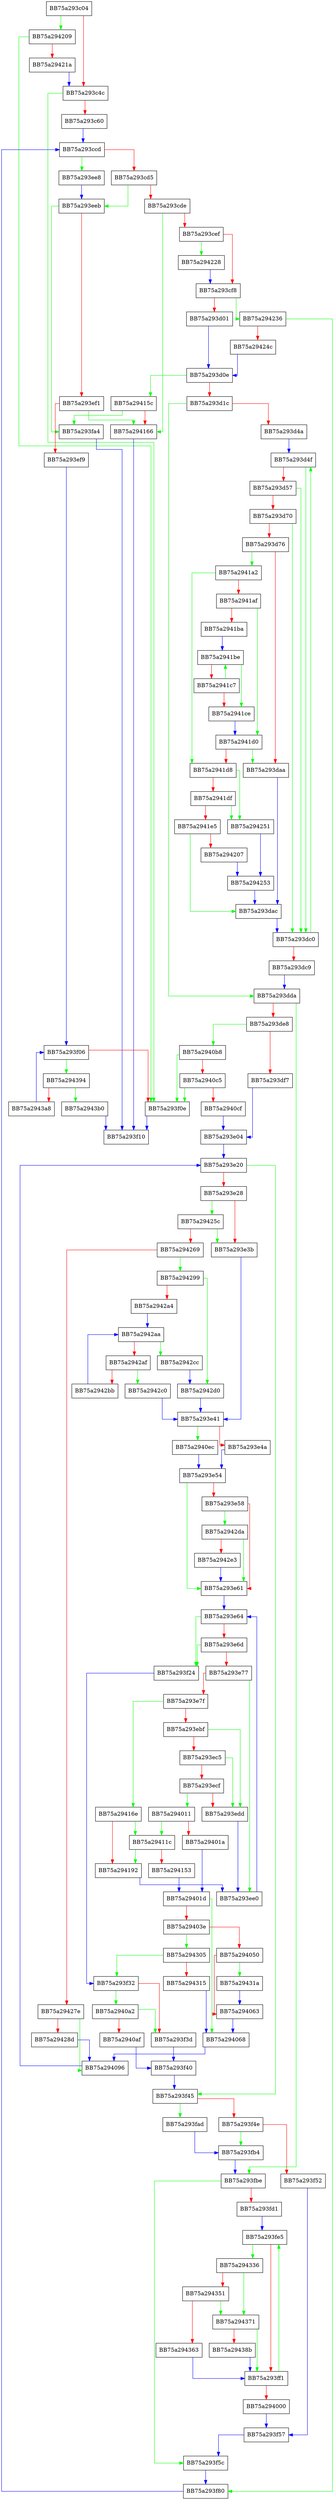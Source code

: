 digraph wherePathSatisfiesOrderBy {
  node [shape="box"];
  graph [splines=ortho];
  BB75a293c04 -> BB75a294209 [color="green"];
  BB75a293c04 -> BB75a293c4c [color="red"];
  BB75a293c4c -> BB75a293f0e [color="green"];
  BB75a293c4c -> BB75a293c60 [color="red"];
  BB75a293c60 -> BB75a293ccd [color="blue"];
  BB75a293ccd -> BB75a293ee8 [color="green"];
  BB75a293ccd -> BB75a293cd5 [color="red"];
  BB75a293cd5 -> BB75a293eeb [color="green"];
  BB75a293cd5 -> BB75a293cde [color="red"];
  BB75a293cde -> BB75a294166 [color="green"];
  BB75a293cde -> BB75a293cef [color="red"];
  BB75a293cef -> BB75a294228 [color="green"];
  BB75a293cef -> BB75a293cf8 [color="red"];
  BB75a293cf8 -> BB75a294236 [color="green"];
  BB75a293cf8 -> BB75a293d01 [color="red"];
  BB75a293d01 -> BB75a293d0e [color="blue"];
  BB75a293d0e -> BB75a29415c [color="green"];
  BB75a293d0e -> BB75a293d1c [color="red"];
  BB75a293d1c -> BB75a293dda [color="green"];
  BB75a293d1c -> BB75a293d4a [color="red"];
  BB75a293d4a -> BB75a293d4f [color="blue"];
  BB75a293d4f -> BB75a293dc0 [color="green"];
  BB75a293d4f -> BB75a293d57 [color="red"];
  BB75a293d57 -> BB75a293dc0 [color="green"];
  BB75a293d57 -> BB75a293d70 [color="red"];
  BB75a293d70 -> BB75a293dc0 [color="green"];
  BB75a293d70 -> BB75a293d76 [color="red"];
  BB75a293d76 -> BB75a2941a2 [color="green"];
  BB75a293d76 -> BB75a293daa [color="red"];
  BB75a293daa -> BB75a293dac [color="blue"];
  BB75a293dac -> BB75a293dc0 [color="blue"];
  BB75a293dc0 -> BB75a293d4f [color="green"];
  BB75a293dc0 -> BB75a293dc9 [color="red"];
  BB75a293dc9 -> BB75a293dda [color="blue"];
  BB75a293dda -> BB75a293fbe [color="green"];
  BB75a293dda -> BB75a293de8 [color="red"];
  BB75a293de8 -> BB75a2940b8 [color="green"];
  BB75a293de8 -> BB75a293df7 [color="red"];
  BB75a293df7 -> BB75a293e04 [color="blue"];
  BB75a293e04 -> BB75a293e20 [color="blue"];
  BB75a293e20 -> BB75a293f45 [color="green"];
  BB75a293e20 -> BB75a293e28 [color="red"];
  BB75a293e28 -> BB75a29425c [color="green"];
  BB75a293e28 -> BB75a293e3b [color="red"];
  BB75a293e3b -> BB75a293e41 [color="blue"];
  BB75a293e41 -> BB75a2940ec [color="green"];
  BB75a293e41 -> BB75a293e4a [color="red"];
  BB75a293e4a -> BB75a293e54 [color="blue"];
  BB75a293e54 -> BB75a293e61 [color="green"];
  BB75a293e54 -> BB75a293e58 [color="red"];
  BB75a293e58 -> BB75a2942da [color="green"];
  BB75a293e58 -> BB75a293e61 [color="red"];
  BB75a293e61 -> BB75a293e64 [color="blue"];
  BB75a293e64 -> BB75a293f24 [color="green"];
  BB75a293e64 -> BB75a293e6d [color="red"];
  BB75a293e6d -> BB75a293f24 [color="green"];
  BB75a293e6d -> BB75a293e77 [color="red"];
  BB75a293e77 -> BB75a293ee0 [color="green"];
  BB75a293e77 -> BB75a293e7f [color="red"];
  BB75a293e7f -> BB75a29416e [color="green"];
  BB75a293e7f -> BB75a293ebf [color="red"];
  BB75a293ebf -> BB75a293edd [color="green"];
  BB75a293ebf -> BB75a293ec5 [color="red"];
  BB75a293ec5 -> BB75a293edd [color="green"];
  BB75a293ec5 -> BB75a293ecf [color="red"];
  BB75a293ecf -> BB75a294011 [color="green"];
  BB75a293ecf -> BB75a293edd [color="red"];
  BB75a293edd -> BB75a293ee0 [color="blue"];
  BB75a293ee0 -> BB75a293e64 [color="blue"];
  BB75a293ee8 -> BB75a293eeb [color="blue"];
  BB75a293eeb -> BB75a293fa4 [color="green"];
  BB75a293eeb -> BB75a293ef1 [color="red"];
  BB75a293ef1 -> BB75a294166 [color="green"];
  BB75a293ef1 -> BB75a293ef9 [color="red"];
  BB75a293ef9 -> BB75a293f06 [color="blue"];
  BB75a293f06 -> BB75a294394 [color="green"];
  BB75a293f06 -> BB75a293f0e [color="red"];
  BB75a293f0e -> BB75a293f10 [color="blue"];
  BB75a293f24 -> BB75a293f32 [color="blue"];
  BB75a293f32 -> BB75a2940a2 [color="green"];
  BB75a293f32 -> BB75a293f3d [color="red"];
  BB75a293f3d -> BB75a293f40 [color="blue"];
  BB75a293f40 -> BB75a293f45 [color="blue"];
  BB75a293f45 -> BB75a293fad [color="green"];
  BB75a293f45 -> BB75a293f4e [color="red"];
  BB75a293f4e -> BB75a293fb4 [color="green"];
  BB75a293f4e -> BB75a293f52 [color="red"];
  BB75a293f52 -> BB75a293f57 [color="blue"];
  BB75a293f57 -> BB75a293f5c [color="blue"];
  BB75a293f5c -> BB75a293f80 [color="blue"];
  BB75a293f80 -> BB75a293ccd [color="blue"];
  BB75a293fa4 -> BB75a293f10 [color="blue"];
  BB75a293fad -> BB75a293fb4 [color="blue"];
  BB75a293fb4 -> BB75a293fbe [color="blue"];
  BB75a293fbe -> BB75a293f5c [color="green"];
  BB75a293fbe -> BB75a293fd1 [color="red"];
  BB75a293fd1 -> BB75a293fe5 [color="blue"];
  BB75a293fe5 -> BB75a294336 [color="green"];
  BB75a293fe5 -> BB75a293ff1 [color="red"];
  BB75a293ff1 -> BB75a293fe5 [color="green"];
  BB75a293ff1 -> BB75a294000 [color="red"];
  BB75a294000 -> BB75a293f57 [color="blue"];
  BB75a294011 -> BB75a29411c [color="green"];
  BB75a294011 -> BB75a29401a [color="red"];
  BB75a29401a -> BB75a29401d [color="blue"];
  BB75a29401d -> BB75a294068 [color="green"];
  BB75a29401d -> BB75a29403e [color="red"];
  BB75a29403e -> BB75a294305 [color="green"];
  BB75a29403e -> BB75a294050 [color="red"];
  BB75a294050 -> BB75a29431a [color="green"];
  BB75a294050 -> BB75a294063 [color="red"];
  BB75a294063 -> BB75a294068 [color="blue"];
  BB75a294068 -> BB75a294096 [color="blue"];
  BB75a294096 -> BB75a293e20 [color="blue"];
  BB75a2940a2 -> BB75a293f3d [color="green"];
  BB75a2940a2 -> BB75a2940af [color="red"];
  BB75a2940af -> BB75a293f40 [color="blue"];
  BB75a2940b8 -> BB75a293f0e [color="green"];
  BB75a2940b8 -> BB75a2940c5 [color="red"];
  BB75a2940c5 -> BB75a293f0e [color="green"];
  BB75a2940c5 -> BB75a2940cf [color="red"];
  BB75a2940cf -> BB75a293e04 [color="blue"];
  BB75a2940ec -> BB75a293e54 [color="blue"];
  BB75a29411c -> BB75a294192 [color="green"];
  BB75a29411c -> BB75a294153 [color="red"];
  BB75a294153 -> BB75a29401d [color="blue"];
  BB75a29415c -> BB75a293fa4 [color="green"];
  BB75a29415c -> BB75a294166 [color="red"];
  BB75a294166 -> BB75a293f10 [color="blue"];
  BB75a29416e -> BB75a29411c [color="green"];
  BB75a29416e -> BB75a294192 [color="red"];
  BB75a294192 -> BB75a293ee0 [color="blue"];
  BB75a2941a2 -> BB75a2941d8 [color="green"];
  BB75a2941a2 -> BB75a2941af [color="red"];
  BB75a2941af -> BB75a2941d0 [color="green"];
  BB75a2941af -> BB75a2941ba [color="red"];
  BB75a2941ba -> BB75a2941be [color="blue"];
  BB75a2941be -> BB75a2941ce [color="green"];
  BB75a2941be -> BB75a2941c7 [color="red"];
  BB75a2941c7 -> BB75a2941be [color="green"];
  BB75a2941c7 -> BB75a2941ce [color="red"];
  BB75a2941ce -> BB75a2941d0 [color="blue"];
  BB75a2941d0 -> BB75a293daa [color="green"];
  BB75a2941d0 -> BB75a2941d8 [color="red"];
  BB75a2941d8 -> BB75a294251 [color="green"];
  BB75a2941d8 -> BB75a2941df [color="red"];
  BB75a2941df -> BB75a294251 [color="green"];
  BB75a2941df -> BB75a2941e5 [color="red"];
  BB75a2941e5 -> BB75a293dac [color="green"];
  BB75a2941e5 -> BB75a294207 [color="red"];
  BB75a294207 -> BB75a294253 [color="blue"];
  BB75a294209 -> BB75a293f0e [color="green"];
  BB75a294209 -> BB75a29421a [color="red"];
  BB75a29421a -> BB75a293c4c [color="blue"];
  BB75a294228 -> BB75a293cf8 [color="blue"];
  BB75a294236 -> BB75a293f80 [color="green"];
  BB75a294236 -> BB75a29424c [color="red"];
  BB75a29424c -> BB75a293d0e [color="blue"];
  BB75a294251 -> BB75a294253 [color="blue"];
  BB75a294253 -> BB75a293dac [color="blue"];
  BB75a29425c -> BB75a293e3b [color="green"];
  BB75a29425c -> BB75a294269 [color="red"];
  BB75a294269 -> BB75a294299 [color="green"];
  BB75a294269 -> BB75a29427e [color="red"];
  BB75a29427e -> BB75a294096 [color="green"];
  BB75a29427e -> BB75a29428d [color="red"];
  BB75a29428d -> BB75a294096 [color="blue"];
  BB75a294299 -> BB75a2942d0 [color="green"];
  BB75a294299 -> BB75a2942a4 [color="red"];
  BB75a2942a4 -> BB75a2942aa [color="blue"];
  BB75a2942aa -> BB75a2942cc [color="green"];
  BB75a2942aa -> BB75a2942af [color="red"];
  BB75a2942af -> BB75a2942c0 [color="green"];
  BB75a2942af -> BB75a2942bb [color="red"];
  BB75a2942bb -> BB75a2942aa [color="blue"];
  BB75a2942c0 -> BB75a293e41 [color="blue"];
  BB75a2942cc -> BB75a2942d0 [color="blue"];
  BB75a2942d0 -> BB75a293e41 [color="blue"];
  BB75a2942da -> BB75a293e61 [color="green"];
  BB75a2942da -> BB75a2942e3 [color="red"];
  BB75a2942e3 -> BB75a293e61 [color="blue"];
  BB75a294305 -> BB75a293f32 [color="green"];
  BB75a294305 -> BB75a294315 [color="red"];
  BB75a294315 -> BB75a294068 [color="blue"];
  BB75a29431a -> BB75a294063 [color="blue"];
  BB75a294336 -> BB75a294371 [color="green"];
  BB75a294336 -> BB75a294351 [color="red"];
  BB75a294351 -> BB75a294371 [color="green"];
  BB75a294351 -> BB75a294363 [color="red"];
  BB75a294363 -> BB75a293ff1 [color="blue"];
  BB75a294371 -> BB75a293ff1 [color="green"];
  BB75a294371 -> BB75a29438b [color="red"];
  BB75a29438b -> BB75a293ff1 [color="blue"];
  BB75a294394 -> BB75a2943b0 [color="green"];
  BB75a294394 -> BB75a2943a8 [color="red"];
  BB75a2943a8 -> BB75a293f06 [color="blue"];
  BB75a2943b0 -> BB75a293f10 [color="blue"];
}